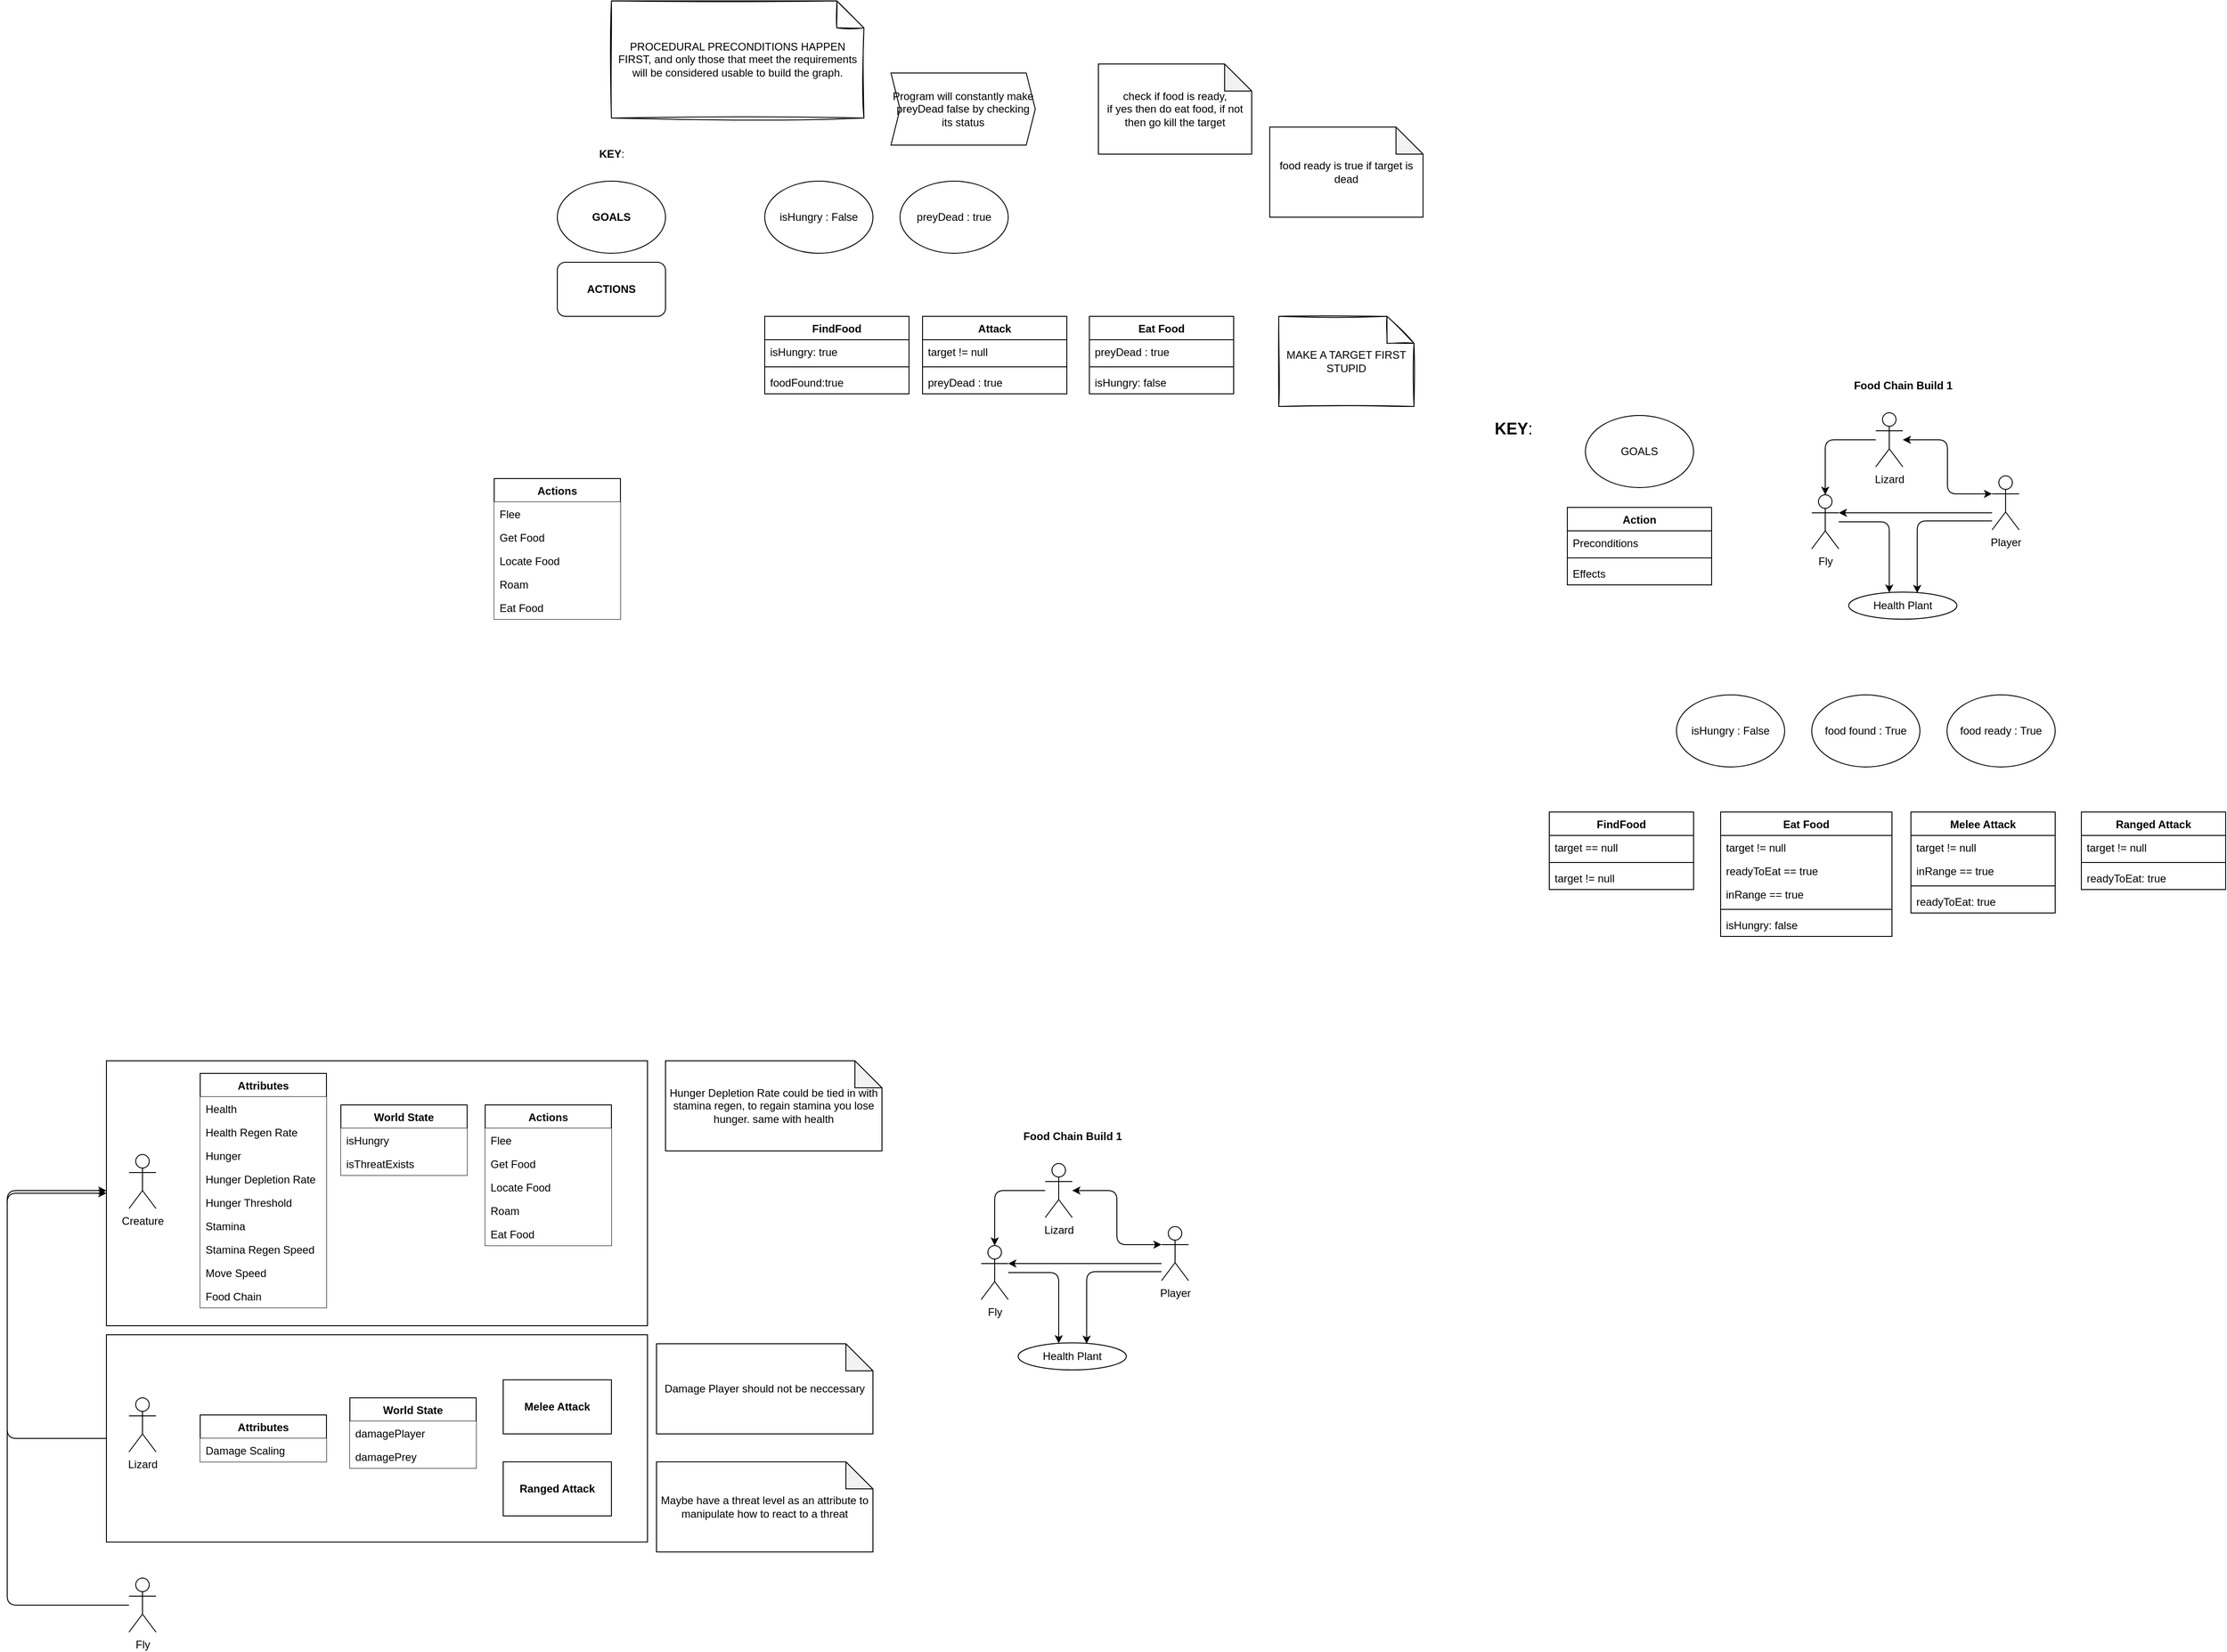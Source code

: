 <mxfile version="14.4.9" type="github">
  <diagram id="sP1BEkB5rZuLdxHkqu5_" name="Page-1">
    <mxGraphModel dx="1828" dy="3524" grid="1" gridSize="10" guides="1" tooltips="1" connect="1" arrows="1" fold="1" page="1" pageScale="1" pageWidth="827" pageHeight="1169" math="0" shadow="0">
      <root>
        <mxCell id="0" />
        <mxCell id="1" parent="0" />
        <mxCell id="eLbIoZme7NKjvp2zswM4-26" value="" style="rounded=0;whiteSpace=wrap;html=1;fillColor=#ffffff;" parent="1" vertex="1">
          <mxGeometry x="170" y="290" width="600" height="230" as="geometry" />
        </mxCell>
        <mxCell id="eLbIoZme7NKjvp2zswM4-25" value="" style="rounded=0;whiteSpace=wrap;html=1;fillColor=#ffffff;" parent="1" vertex="1">
          <mxGeometry x="170" y="-14" width="600" height="294" as="geometry" />
        </mxCell>
        <mxCell id="eLbIoZme7NKjvp2zswM4-2" value="&lt;div&gt;Creature&lt;/div&gt;" style="shape=umlActor;verticalLabelPosition=bottom;verticalAlign=top;html=1;outlineConnect=0;" parent="1" vertex="1">
          <mxGeometry x="195" y="90" width="30" height="60" as="geometry" />
        </mxCell>
        <mxCell id="eLbIoZme7NKjvp2zswM4-24" style="edgeStyle=orthogonalEdgeStyle;rounded=1;orthogonalLoop=1;jettySize=auto;html=1;exitX=0;exitY=0.5;exitDx=0;exitDy=0;" parent="1" source="eLbIoZme7NKjvp2zswM4-26" edge="1">
          <mxGeometry relative="1" as="geometry">
            <mxPoint x="170" y="130" as="targetPoint" />
            <Array as="points">
              <mxPoint x="60" y="405" />
              <mxPoint x="60" y="130" />
            </Array>
          </mxGeometry>
        </mxCell>
        <mxCell id="eLbIoZme7NKjvp2zswM4-10" value="&lt;div&gt;Lizard&lt;/div&gt;" style="shape=umlActor;verticalLabelPosition=bottom;verticalAlign=top;html=1;outlineConnect=0;" parent="1" vertex="1">
          <mxGeometry x="195" y="360" width="30" height="60" as="geometry" />
        </mxCell>
        <mxCell id="eLbIoZme7NKjvp2zswM4-11" value="&lt;b&gt;Melee Attack&lt;/b&gt;" style="whiteSpace=wrap;html=1;" parent="1" vertex="1">
          <mxGeometry x="610" y="340" width="120" height="60" as="geometry" />
        </mxCell>
        <mxCell id="eLbIoZme7NKjvp2zswM4-12" value="&lt;b&gt;Ranged Attack&lt;/b&gt;" style="whiteSpace=wrap;html=1;" parent="1" vertex="1">
          <mxGeometry x="610" y="431" width="120" height="60" as="geometry" />
        </mxCell>
        <mxCell id="eLbIoZme7NKjvp2zswM4-14" value="Attributes" style="swimlane;fontStyle=1;childLayout=stackLayout;horizontal=1;startSize=26;horizontalStack=0;resizeParent=1;resizeParentMax=0;resizeLast=0;collapsible=1;marginBottom=0;" parent="1" vertex="1">
          <mxGeometry x="274" width="140" height="260" as="geometry" />
        </mxCell>
        <mxCell id="eLbIoZme7NKjvp2zswM4-17" value="Health" style="text;strokeColor=none;align=left;verticalAlign=top;spacingLeft=4;spacingRight=4;overflow=hidden;rotatable=0;points=[[0,0.5],[1,0.5]];portConstraint=eastwest;fillColor=#ffffff;" parent="eLbIoZme7NKjvp2zswM4-14" vertex="1">
          <mxGeometry y="26" width="140" height="26" as="geometry" />
        </mxCell>
        <mxCell id="eLbIoZme7NKjvp2zswM4-18" value="Health Regen Rate" style="text;strokeColor=none;align=left;verticalAlign=top;spacingLeft=4;spacingRight=4;overflow=hidden;rotatable=0;points=[[0,0.5],[1,0.5]];portConstraint=eastwest;fillColor=#ffffff;" parent="eLbIoZme7NKjvp2zswM4-14" vertex="1">
          <mxGeometry y="52" width="140" height="26" as="geometry" />
        </mxCell>
        <mxCell id="eLbIoZme7NKjvp2zswM4-15" value="Hunger" style="text;strokeColor=none;align=left;verticalAlign=top;spacingLeft=4;spacingRight=4;overflow=hidden;rotatable=0;points=[[0,0.5],[1,0.5]];portConstraint=eastwest;fillColor=#ffffff;" parent="eLbIoZme7NKjvp2zswM4-14" vertex="1">
          <mxGeometry y="78" width="140" height="26" as="geometry" />
        </mxCell>
        <mxCell id="eLbIoZme7NKjvp2zswM4-64" value="Hunger Depletion Rate" style="text;strokeColor=none;align=left;verticalAlign=top;spacingLeft=4;spacingRight=4;overflow=hidden;rotatable=0;points=[[0,0.5],[1,0.5]];portConstraint=eastwest;fillColor=#ffffff;" parent="eLbIoZme7NKjvp2zswM4-14" vertex="1">
          <mxGeometry y="104" width="140" height="26" as="geometry" />
        </mxCell>
        <mxCell id="eLbIoZme7NKjvp2zswM4-16" value="Hunger Threshold" style="text;strokeColor=none;align=left;verticalAlign=top;spacingLeft=4;spacingRight=4;overflow=hidden;rotatable=0;points=[[0,0.5],[1,0.5]];portConstraint=eastwest;fillColor=#ffffff;" parent="eLbIoZme7NKjvp2zswM4-14" vertex="1">
          <mxGeometry y="130" width="140" height="26" as="geometry" />
        </mxCell>
        <mxCell id="eLbIoZme7NKjvp2zswM4-19" value="Stamina" style="text;strokeColor=none;align=left;verticalAlign=top;spacingLeft=4;spacingRight=4;overflow=hidden;rotatable=0;points=[[0,0.5],[1,0.5]];portConstraint=eastwest;fillColor=#ffffff;" parent="eLbIoZme7NKjvp2zswM4-14" vertex="1">
          <mxGeometry y="156" width="140" height="26" as="geometry" />
        </mxCell>
        <mxCell id="eLbIoZme7NKjvp2zswM4-60" value="Stamina Regen Speed" style="text;strokeColor=none;align=left;verticalAlign=top;spacingLeft=4;spacingRight=4;overflow=hidden;rotatable=0;points=[[0,0.5],[1,0.5]];portConstraint=eastwest;fillColor=#ffffff;" parent="eLbIoZme7NKjvp2zswM4-14" vertex="1">
          <mxGeometry y="182" width="140" height="26" as="geometry" />
        </mxCell>
        <mxCell id="eLbIoZme7NKjvp2zswM4-63" value="Move Speed" style="text;strokeColor=none;align=left;verticalAlign=top;spacingLeft=4;spacingRight=4;overflow=hidden;rotatable=0;points=[[0,0.5],[1,0.5]];portConstraint=eastwest;fillColor=#ffffff;" parent="eLbIoZme7NKjvp2zswM4-14" vertex="1">
          <mxGeometry y="208" width="140" height="26" as="geometry" />
        </mxCell>
        <mxCell id="eLbIoZme7NKjvp2zswM4-20" value="Food Chain" style="text;strokeColor=none;align=left;verticalAlign=top;spacingLeft=4;spacingRight=4;overflow=hidden;rotatable=0;points=[[0,0.5],[1,0.5]];portConstraint=eastwest;fillColor=#ffffff;" parent="eLbIoZme7NKjvp2zswM4-14" vertex="1">
          <mxGeometry y="234" width="140" height="26" as="geometry" />
        </mxCell>
        <mxCell id="eLbIoZme7NKjvp2zswM4-28" value="Attributes" style="swimlane;fontStyle=1;childLayout=stackLayout;horizontal=1;startSize=26;horizontalStack=0;resizeParent=1;resizeParentMax=0;resizeLast=0;collapsible=1;marginBottom=0;" parent="1" vertex="1">
          <mxGeometry x="274" y="379" width="140" height="52" as="geometry" />
        </mxCell>
        <mxCell id="eLbIoZme7NKjvp2zswM4-33" value="Damage Scaling" style="text;strokeColor=none;align=left;verticalAlign=top;spacingLeft=4;spacingRight=4;overflow=hidden;rotatable=0;points=[[0,0.5],[1,0.5]];portConstraint=eastwest;fillColor=#ffffff;" parent="eLbIoZme7NKjvp2zswM4-28" vertex="1">
          <mxGeometry y="26" width="140" height="26" as="geometry" />
        </mxCell>
        <mxCell id="eLbIoZme7NKjvp2zswM4-44" value="&lt;div&gt;Food Chain Build 1&lt;/div&gt;" style="text;html=1;strokeColor=none;fillColor=none;align=center;verticalAlign=middle;whiteSpace=wrap;rounded=0;fontStyle=1" parent="1" vertex="1">
          <mxGeometry x="1176.5" y="60" width="129" height="20" as="geometry" />
        </mxCell>
        <mxCell id="eLbIoZme7NKjvp2zswM4-50" style="edgeStyle=orthogonalEdgeStyle;rounded=1;orthogonalLoop=1;jettySize=auto;html=1;strokeColor=#000000;" parent="1" source="eLbIoZme7NKjvp2zswM4-45" target="eLbIoZme7NKjvp2zswM4-46" edge="1">
          <mxGeometry relative="1" as="geometry" />
        </mxCell>
        <mxCell id="eLbIoZme7NKjvp2zswM4-51" style="edgeStyle=orthogonalEdgeStyle;rounded=1;orthogonalLoop=1;jettySize=auto;html=1;entryX=0;entryY=0.333;entryDx=0;entryDy=0;entryPerimeter=0;strokeColor=#000000;startArrow=classic;startFill=1;" parent="1" source="eLbIoZme7NKjvp2zswM4-45" target="eLbIoZme7NKjvp2zswM4-49" edge="1">
          <mxGeometry relative="1" as="geometry" />
        </mxCell>
        <mxCell id="eLbIoZme7NKjvp2zswM4-45" value="&lt;div&gt;Lizard&lt;/div&gt;" style="shape=umlActor;verticalLabelPosition=bottom;verticalAlign=top;html=1;outlineConnect=0;" parent="1" vertex="1">
          <mxGeometry x="1211" y="100" width="30" height="60" as="geometry" />
        </mxCell>
        <mxCell id="eLbIoZme7NKjvp2zswM4-55" style="edgeStyle=orthogonalEdgeStyle;rounded=1;orthogonalLoop=1;jettySize=auto;html=1;startArrow=none;startFill=0;strokeColor=#000000;" parent="1" source="eLbIoZme7NKjvp2zswM4-46" target="eLbIoZme7NKjvp2zswM4-58" edge="1">
          <mxGeometry relative="1" as="geometry">
            <mxPoint x="1226" y="280" as="targetPoint" />
            <Array as="points">
              <mxPoint x="1226" y="221" />
            </Array>
          </mxGeometry>
        </mxCell>
        <mxCell id="eLbIoZme7NKjvp2zswM4-46" value="&lt;div&gt;Fly&lt;/div&gt;" style="shape=umlActor;verticalLabelPosition=bottom;verticalAlign=top;html=1;outlineConnect=0;" parent="1" vertex="1">
          <mxGeometry x="1140" y="191" width="30" height="60" as="geometry" />
        </mxCell>
        <mxCell id="eLbIoZme7NKjvp2zswM4-57" style="edgeStyle=orthogonalEdgeStyle;rounded=1;orthogonalLoop=1;jettySize=auto;html=1;entryX=0.633;entryY=0.033;entryDx=0;entryDy=0;entryPerimeter=0;startArrow=none;startFill=0;strokeColor=#000000;" parent="1" source="eLbIoZme7NKjvp2zswM4-49" target="eLbIoZme7NKjvp2zswM4-58" edge="1">
          <mxGeometry relative="1" as="geometry">
            <mxPoint x="1256" y="280" as="targetPoint" />
            <Array as="points">
              <mxPoint x="1257" y="220" />
            </Array>
          </mxGeometry>
        </mxCell>
        <mxCell id="eLbIoZme7NKjvp2zswM4-59" style="edgeStyle=orthogonalEdgeStyle;rounded=1;orthogonalLoop=1;jettySize=auto;html=1;entryX=1;entryY=0.333;entryDx=0;entryDy=0;entryPerimeter=0;startArrow=none;startFill=0;strokeColor=#000000;" parent="1" source="eLbIoZme7NKjvp2zswM4-49" target="eLbIoZme7NKjvp2zswM4-46" edge="1">
          <mxGeometry relative="1" as="geometry">
            <Array as="points">
              <mxPoint x="1290" y="211" />
              <mxPoint x="1290" y="211" />
            </Array>
          </mxGeometry>
        </mxCell>
        <mxCell id="eLbIoZme7NKjvp2zswM4-49" value="&lt;div&gt;Player&lt;/div&gt;" style="shape=umlActor;verticalLabelPosition=bottom;verticalAlign=top;html=1;outlineConnect=0;" parent="1" vertex="1">
          <mxGeometry x="1340" y="170" width="30" height="60" as="geometry" />
        </mxCell>
        <mxCell id="eLbIoZme7NKjvp2zswM4-58" value="Health Plant" style="ellipse;whiteSpace=wrap;html=1;fillColor=#ffffff;" parent="1" vertex="1">
          <mxGeometry x="1181" y="299" width="120" height="30" as="geometry" />
        </mxCell>
        <mxCell id="eLbIoZme7NKjvp2zswM4-65" value="Hunger Depletion Rate could be tied in with stamina regen, to regain stamina you lose hunger. same with health" style="shape=note;whiteSpace=wrap;html=1;backgroundOutline=1;darkOpacity=0.05;fillColor=#ffffff;" parent="1" vertex="1">
          <mxGeometry x="790" y="-14" width="240" height="100" as="geometry" />
        </mxCell>
        <mxCell id="eLbIoZme7NKjvp2zswM4-67" style="edgeStyle=orthogonalEdgeStyle;rounded=1;orthogonalLoop=1;jettySize=auto;html=1;startArrow=none;startFill=0;strokeColor=#000000;entryX=0;entryY=0.5;entryDx=0;entryDy=0;" parent="1" source="eLbIoZme7NKjvp2zswM4-66" target="eLbIoZme7NKjvp2zswM4-25" edge="1">
          <mxGeometry relative="1" as="geometry">
            <mxPoint x="120" y="40" as="targetPoint" />
            <Array as="points">
              <mxPoint x="60" y="590" />
              <mxPoint x="60" y="133" />
            </Array>
          </mxGeometry>
        </mxCell>
        <mxCell id="eLbIoZme7NKjvp2zswM4-66" value="Fly" style="shape=umlActor;verticalLabelPosition=bottom;verticalAlign=top;html=1;outlineConnect=0;" parent="1" vertex="1">
          <mxGeometry x="195" y="560" width="30" height="60" as="geometry" />
        </mxCell>
        <mxCell id="eLbIoZme7NKjvp2zswM4-69" value="Actions" style="swimlane;fontStyle=1;childLayout=stackLayout;horizontal=1;startSize=26;horizontalStack=0;resizeParent=1;resizeParentMax=0;resizeLast=0;collapsible=1;marginBottom=0;" parent="1" vertex="1">
          <mxGeometry x="590" y="35" width="140" height="156" as="geometry" />
        </mxCell>
        <mxCell id="eLbIoZme7NKjvp2zswM4-70" value="Flee" style="text;strokeColor=none;align=left;verticalAlign=top;spacingLeft=4;spacingRight=4;overflow=hidden;rotatable=0;points=[[0,0.5],[1,0.5]];portConstraint=eastwest;fillColor=#ffffff;" parent="eLbIoZme7NKjvp2zswM4-69" vertex="1">
          <mxGeometry y="26" width="140" height="26" as="geometry" />
        </mxCell>
        <mxCell id="eLbIoZme7NKjvp2zswM4-71" value="Get Food" style="text;strokeColor=none;align=left;verticalAlign=top;spacingLeft=4;spacingRight=4;overflow=hidden;rotatable=0;points=[[0,0.5],[1,0.5]];portConstraint=eastwest;fillColor=#ffffff;" parent="eLbIoZme7NKjvp2zswM4-69" vertex="1">
          <mxGeometry y="52" width="140" height="26" as="geometry" />
        </mxCell>
        <mxCell id="eLbIoZme7NKjvp2zswM4-72" value="Locate Food" style="text;strokeColor=none;align=left;verticalAlign=top;spacingLeft=4;spacingRight=4;overflow=hidden;rotatable=0;points=[[0,0.5],[1,0.5]];portConstraint=eastwest;fillColor=#ffffff;" parent="eLbIoZme7NKjvp2zswM4-69" vertex="1">
          <mxGeometry y="78" width="140" height="26" as="geometry" />
        </mxCell>
        <mxCell id="eLbIoZme7NKjvp2zswM4-73" value="Roam" style="text;strokeColor=none;align=left;verticalAlign=top;spacingLeft=4;spacingRight=4;overflow=hidden;rotatable=0;points=[[0,0.5],[1,0.5]];portConstraint=eastwest;fillColor=#ffffff;" parent="eLbIoZme7NKjvp2zswM4-69" vertex="1">
          <mxGeometry y="104" width="140" height="26" as="geometry" />
        </mxCell>
        <mxCell id="eLbIoZme7NKjvp2zswM4-74" value="Eat Food" style="text;strokeColor=none;align=left;verticalAlign=top;spacingLeft=4;spacingRight=4;overflow=hidden;rotatable=0;points=[[0,0.5],[1,0.5]];portConstraint=eastwest;fillColor=#ffffff;" parent="eLbIoZme7NKjvp2zswM4-69" vertex="1">
          <mxGeometry y="130" width="140" height="26" as="geometry" />
        </mxCell>
        <mxCell id="eLbIoZme7NKjvp2zswM4-79" value="World State" style="swimlane;fontStyle=1;childLayout=stackLayout;horizontal=1;startSize=26;horizontalStack=0;resizeParent=1;resizeParentMax=0;resizeLast=0;collapsible=1;marginBottom=0;" parent="1" vertex="1">
          <mxGeometry x="430" y="35" width="140" height="78" as="geometry" />
        </mxCell>
        <mxCell id="eLbIoZme7NKjvp2zswM4-80" value="isHungry" style="text;strokeColor=none;align=left;verticalAlign=top;spacingLeft=4;spacingRight=4;overflow=hidden;rotatable=0;points=[[0,0.5],[1,0.5]];portConstraint=eastwest;fillColor=#ffffff;" parent="eLbIoZme7NKjvp2zswM4-79" vertex="1">
          <mxGeometry y="26" width="140" height="26" as="geometry" />
        </mxCell>
        <mxCell id="eLbIoZme7NKjvp2zswM4-88" value="isThreatExists" style="text;strokeColor=none;align=left;verticalAlign=top;spacingLeft=4;spacingRight=4;overflow=hidden;rotatable=0;points=[[0,0.5],[1,0.5]];portConstraint=eastwest;fillColor=#ffffff;" parent="eLbIoZme7NKjvp2zswM4-79" vertex="1">
          <mxGeometry y="52" width="140" height="26" as="geometry" />
        </mxCell>
        <mxCell id="eLbIoZme7NKjvp2zswM4-85" value="World State" style="swimlane;fontStyle=1;childLayout=stackLayout;horizontal=1;startSize=26;horizontalStack=0;resizeParent=1;resizeParentMax=0;resizeLast=0;collapsible=1;marginBottom=0;" parent="1" vertex="1">
          <mxGeometry x="440" y="360" width="140" height="78" as="geometry" />
        </mxCell>
        <mxCell id="eLbIoZme7NKjvp2zswM4-86" value="damagePlayer" style="text;strokeColor=none;align=left;verticalAlign=top;spacingLeft=4;spacingRight=4;overflow=hidden;rotatable=0;points=[[0,0.5],[1,0.5]];portConstraint=eastwest;fillColor=#ffffff;" parent="eLbIoZme7NKjvp2zswM4-85" vertex="1">
          <mxGeometry y="26" width="140" height="26" as="geometry" />
        </mxCell>
        <mxCell id="eLbIoZme7NKjvp2zswM4-90" value="damagePrey" style="text;strokeColor=none;align=left;verticalAlign=top;spacingLeft=4;spacingRight=4;overflow=hidden;rotatable=0;points=[[0,0.5],[1,0.5]];portConstraint=eastwest;fillColor=#ffffff;" parent="eLbIoZme7NKjvp2zswM4-85" vertex="1">
          <mxGeometry y="52" width="140" height="26" as="geometry" />
        </mxCell>
        <mxCell id="eLbIoZme7NKjvp2zswM4-91" value="Damage Player should not be neccessary" style="shape=note;whiteSpace=wrap;html=1;backgroundOutline=1;darkOpacity=0.05;fillColor=#ffffff;" parent="1" vertex="1">
          <mxGeometry x="780" y="300" width="240" height="100" as="geometry" />
        </mxCell>
        <mxCell id="eLbIoZme7NKjvp2zswM4-92" value="Maybe have a threat level as an attribute to manipulate how to react to a threat" style="shape=note;whiteSpace=wrap;html=1;backgroundOutline=1;darkOpacity=0.05;fillColor=#ffffff;" parent="1" vertex="1">
          <mxGeometry x="780" y="431" width="240" height="100" as="geometry" />
        </mxCell>
        <mxCell id="GrFTg4ESrFVmJhSyd5H9-1" value="Actions" style="swimlane;fontStyle=1;childLayout=stackLayout;horizontal=1;startSize=26;horizontalStack=0;resizeParent=1;resizeParentMax=0;resizeLast=0;collapsible=1;marginBottom=0;" parent="1" vertex="1">
          <mxGeometry x="600" y="-660" width="140" height="156" as="geometry" />
        </mxCell>
        <mxCell id="GrFTg4ESrFVmJhSyd5H9-2" value="Flee" style="text;strokeColor=none;align=left;verticalAlign=top;spacingLeft=4;spacingRight=4;overflow=hidden;rotatable=0;points=[[0,0.5],[1,0.5]];portConstraint=eastwest;fillColor=#ffffff;" parent="GrFTg4ESrFVmJhSyd5H9-1" vertex="1">
          <mxGeometry y="26" width="140" height="26" as="geometry" />
        </mxCell>
        <mxCell id="GrFTg4ESrFVmJhSyd5H9-3" value="Get Food" style="text;strokeColor=none;align=left;verticalAlign=top;spacingLeft=4;spacingRight=4;overflow=hidden;rotatable=0;points=[[0,0.5],[1,0.5]];portConstraint=eastwest;fillColor=#ffffff;" parent="GrFTg4ESrFVmJhSyd5H9-1" vertex="1">
          <mxGeometry y="52" width="140" height="26" as="geometry" />
        </mxCell>
        <mxCell id="GrFTg4ESrFVmJhSyd5H9-4" value="Locate Food" style="text;strokeColor=none;align=left;verticalAlign=top;spacingLeft=4;spacingRight=4;overflow=hidden;rotatable=0;points=[[0,0.5],[1,0.5]];portConstraint=eastwest;fillColor=#ffffff;" parent="GrFTg4ESrFVmJhSyd5H9-1" vertex="1">
          <mxGeometry y="78" width="140" height="26" as="geometry" />
        </mxCell>
        <mxCell id="GrFTg4ESrFVmJhSyd5H9-5" value="Roam" style="text;strokeColor=none;align=left;verticalAlign=top;spacingLeft=4;spacingRight=4;overflow=hidden;rotatable=0;points=[[0,0.5],[1,0.5]];portConstraint=eastwest;fillColor=#ffffff;" parent="GrFTg4ESrFVmJhSyd5H9-1" vertex="1">
          <mxGeometry y="104" width="140" height="26" as="geometry" />
        </mxCell>
        <mxCell id="GrFTg4ESrFVmJhSyd5H9-6" value="Eat Food" style="text;strokeColor=none;align=left;verticalAlign=top;spacingLeft=4;spacingRight=4;overflow=hidden;rotatable=0;points=[[0,0.5],[1,0.5]];portConstraint=eastwest;fillColor=#ffffff;" parent="GrFTg4ESrFVmJhSyd5H9-1" vertex="1">
          <mxGeometry y="130" width="140" height="26" as="geometry" />
        </mxCell>
        <mxCell id="GrFTg4ESrFVmJhSyd5H9-21" value="isHungry : False" style="ellipse;whiteSpace=wrap;html=1;strokeColor=#000000;" parent="1" vertex="1">
          <mxGeometry x="900" y="-990" width="120" height="80" as="geometry" />
        </mxCell>
        <mxCell id="GrFTg4ESrFVmJhSyd5H9-22" value="preyDead : true" style="ellipse;whiteSpace=wrap;html=1;strokeColor=#000000;" parent="1" vertex="1">
          <mxGeometry x="1050" y="-990" width="120" height="80" as="geometry" />
        </mxCell>
        <mxCell id="GrFTg4ESrFVmJhSyd5H9-25" value="GOALS" style="ellipse;whiteSpace=wrap;html=1;strokeColor=#000000;fontStyle=1" parent="1" vertex="1">
          <mxGeometry x="670" y="-990" width="120" height="80" as="geometry" />
        </mxCell>
        <mxCell id="GrFTg4ESrFVmJhSyd5H9-26" value="ACTIONS" style="rounded=1;whiteSpace=wrap;html=1;strokeColor=#000000;fontStyle=1" parent="1" vertex="1">
          <mxGeometry x="670" y="-900" width="120" height="60" as="geometry" />
        </mxCell>
        <mxCell id="GrFTg4ESrFVmJhSyd5H9-27" value="&lt;b&gt;KEY&lt;/b&gt;:" style="text;html=1;align=center;verticalAlign=middle;resizable=0;points=[];autosize=1;" parent="1" vertex="1">
          <mxGeometry x="710" y="-1030" width="40" height="20" as="geometry" />
        </mxCell>
        <mxCell id="GrFTg4ESrFVmJhSyd5H9-34" value="Eat Food" style="swimlane;fontStyle=1;align=center;verticalAlign=top;childLayout=stackLayout;horizontal=1;startSize=26;horizontalStack=0;resizeParent=1;resizeParentMax=0;resizeLast=0;collapsible=1;marginBottom=0;strokeColor=#000000;swimlaneFillColor=#ffffff;" parent="1" vertex="1">
          <mxGeometry x="1260" y="-840" width="160" height="86" as="geometry" />
        </mxCell>
        <mxCell id="GrFTg4ESrFVmJhSyd5H9-38" value="preyDead : true" style="text;strokeColor=none;align=left;verticalAlign=top;spacingLeft=4;spacingRight=4;overflow=hidden;rotatable=0;points=[[0,0.5],[1,0.5]];portConstraint=eastwest;" parent="GrFTg4ESrFVmJhSyd5H9-34" vertex="1">
          <mxGeometry y="26" width="160" height="26" as="geometry" />
        </mxCell>
        <mxCell id="GrFTg4ESrFVmJhSyd5H9-36" value="" style="line;strokeWidth=1;align=left;verticalAlign=middle;spacingTop=-1;spacingLeft=3;spacingRight=3;rotatable=0;labelPosition=right;points=[];portConstraint=eastwest;fillColor=none;" parent="GrFTg4ESrFVmJhSyd5H9-34" vertex="1">
          <mxGeometry y="52" width="160" height="8" as="geometry" />
        </mxCell>
        <mxCell id="GrFTg4ESrFVmJhSyd5H9-37" value="isHungry: false" style="text;strokeColor=none;align=left;verticalAlign=top;spacingLeft=4;spacingRight=4;overflow=hidden;rotatable=0;points=[[0,0.5],[1,0.5]];portConstraint=eastwest;" parent="GrFTg4ESrFVmJhSyd5H9-34" vertex="1">
          <mxGeometry y="60" width="160" height="26" as="geometry" />
        </mxCell>
        <mxCell id="GrFTg4ESrFVmJhSyd5H9-39" value="Attack" style="swimlane;fontStyle=1;align=center;verticalAlign=top;childLayout=stackLayout;horizontal=1;startSize=26;horizontalStack=0;resizeParent=1;resizeParentMax=0;resizeLast=0;collapsible=1;marginBottom=0;strokeColor=#000000;swimlaneFillColor=#ffffff;" parent="1" vertex="1">
          <mxGeometry x="1075" y="-840" width="160" height="86" as="geometry" />
        </mxCell>
        <mxCell id="GrFTg4ESrFVmJhSyd5H9-40" value="target != null" style="text;strokeColor=none;align=left;verticalAlign=top;spacingLeft=4;spacingRight=4;overflow=hidden;rotatable=0;points=[[0,0.5],[1,0.5]];portConstraint=eastwest;" parent="GrFTg4ESrFVmJhSyd5H9-39" vertex="1">
          <mxGeometry y="26" width="160" height="26" as="geometry" />
        </mxCell>
        <mxCell id="GrFTg4ESrFVmJhSyd5H9-42" value="" style="line;strokeWidth=1;align=left;verticalAlign=middle;spacingTop=-1;spacingLeft=3;spacingRight=3;rotatable=0;labelPosition=right;points=[];portConstraint=eastwest;fillColor=none;" parent="GrFTg4ESrFVmJhSyd5H9-39" vertex="1">
          <mxGeometry y="52" width="160" height="8" as="geometry" />
        </mxCell>
        <mxCell id="GrFTg4ESrFVmJhSyd5H9-43" value="preyDead : true" style="text;strokeColor=none;align=left;verticalAlign=top;spacingLeft=4;spacingRight=4;overflow=hidden;rotatable=0;points=[[0,0.5],[1,0.5]];portConstraint=eastwest;" parent="GrFTg4ESrFVmJhSyd5H9-39" vertex="1">
          <mxGeometry y="60" width="160" height="26" as="geometry" />
        </mxCell>
        <mxCell id="GrFTg4ESrFVmJhSyd5H9-45" value="FindFood" style="swimlane;fontStyle=1;align=center;verticalAlign=top;childLayout=stackLayout;horizontal=1;startSize=26;horizontalStack=0;resizeParent=1;resizeParentMax=0;resizeLast=0;collapsible=1;marginBottom=0;strokeColor=#000000;swimlaneFillColor=#ffffff;" parent="1" vertex="1">
          <mxGeometry x="900" y="-840" width="160" height="86" as="geometry" />
        </mxCell>
        <mxCell id="GrFTg4ESrFVmJhSyd5H9-46" value="isHungry: true" style="text;strokeColor=none;align=left;verticalAlign=top;spacingLeft=4;spacingRight=4;overflow=hidden;rotatable=0;points=[[0,0.5],[1,0.5]];portConstraint=eastwest;" parent="GrFTg4ESrFVmJhSyd5H9-45" vertex="1">
          <mxGeometry y="26" width="160" height="26" as="geometry" />
        </mxCell>
        <mxCell id="GrFTg4ESrFVmJhSyd5H9-48" value="" style="line;strokeWidth=1;align=left;verticalAlign=middle;spacingTop=-1;spacingLeft=3;spacingRight=3;rotatable=0;labelPosition=right;points=[];portConstraint=eastwest;fillColor=none;" parent="GrFTg4ESrFVmJhSyd5H9-45" vertex="1">
          <mxGeometry y="52" width="160" height="8" as="geometry" />
        </mxCell>
        <mxCell id="GrFTg4ESrFVmJhSyd5H9-49" value="foodFound:true" style="text;strokeColor=none;align=left;verticalAlign=top;spacingLeft=4;spacingRight=4;overflow=hidden;rotatable=0;points=[[0,0.5],[1,0.5]];portConstraint=eastwest;" parent="GrFTg4ESrFVmJhSyd5H9-45" vertex="1">
          <mxGeometry y="60" width="160" height="26" as="geometry" />
        </mxCell>
        <mxCell id="GrFTg4ESrFVmJhSyd5H9-57" value="&lt;div&gt;check if food is ready,&lt;/div&gt;&lt;div&gt;if yes then do eat food, if not then go kill the target&lt;br&gt;&lt;/div&gt;" style="shape=note;whiteSpace=wrap;html=1;backgroundOutline=1;darkOpacity=0.05;strokeColor=#000000;fillColor=#ffffff;" parent="1" vertex="1">
          <mxGeometry x="1270" y="-1120" width="170" height="100" as="geometry" />
        </mxCell>
        <mxCell id="GrFTg4ESrFVmJhSyd5H9-59" value="food ready is true if target is dead" style="shape=note;whiteSpace=wrap;html=1;backgroundOutline=1;darkOpacity=0.05;strokeColor=#000000;fillColor=#ffffff;" parent="1" vertex="1">
          <mxGeometry x="1460" y="-1050" width="170" height="100" as="geometry" />
        </mxCell>
        <mxCell id="GrFTg4ESrFVmJhSyd5H9-61" value="Program will constantly make preyDead false by checking its status " style="shape=step;perimeter=stepPerimeter;whiteSpace=wrap;html=1;fixedSize=1;strokeColor=#000000;fillColor=#ffffff;size=10;rounded=0;shadow=0;sketch=0;" parent="1" vertex="1">
          <mxGeometry x="1040" y="-1110" width="160" height="80" as="geometry" />
        </mxCell>
        <mxCell id="GrFTg4ESrFVmJhSyd5H9-62" value="PROCEDURAL PRECONDITIONS HAPPEN FIRST, and only those that meet the requirements will be considered usable to build the graph." style="shape=note;whiteSpace=wrap;html=1;backgroundOutline=1;darkOpacity=0.05;rounded=0;shadow=0;sketch=1;strokeColor=#000000;fillColor=#ffffff;gradientColor=none;" parent="1" vertex="1">
          <mxGeometry x="730" y="-1190" width="280" height="130" as="geometry" />
        </mxCell>
        <mxCell id="GrFTg4ESrFVmJhSyd5H9-63" value="MAKE A TARGET FIRST STUPID " style="shape=note;whiteSpace=wrap;html=1;backgroundOutline=1;darkOpacity=0.05;rounded=0;shadow=0;sketch=1;strokeColor=#000000;fillColor=#ffffff;gradientColor=none;" parent="1" vertex="1">
          <mxGeometry x="1470" y="-840" width="150" height="100" as="geometry" />
        </mxCell>
        <mxCell id="XsYsIUTOoQjHAGu8UR1H-1" value="Melee Attack" style="swimlane;fontStyle=1;align=center;verticalAlign=top;childLayout=stackLayout;horizontal=1;startSize=26;horizontalStack=0;resizeParent=1;resizeParentMax=0;resizeLast=0;collapsible=1;marginBottom=0;strokeColor=#000000;swimlaneFillColor=#ffffff;" parent="1" vertex="1">
          <mxGeometry x="2171" y="-290" width="160" height="112" as="geometry" />
        </mxCell>
        <mxCell id="XsYsIUTOoQjHAGu8UR1H-2" value="target != null" style="text;strokeColor=none;align=left;verticalAlign=top;spacingLeft=4;spacingRight=4;overflow=hidden;rotatable=0;points=[[0,0.5],[1,0.5]];portConstraint=eastwest;" parent="XsYsIUTOoQjHAGu8UR1H-1" vertex="1">
          <mxGeometry y="26" width="160" height="26" as="geometry" />
        </mxCell>
        <mxCell id="9X4fhdOxy9Qg9J9Fh0U6-26" value="inRange == true" style="text;strokeColor=none;align=left;verticalAlign=top;spacingLeft=4;spacingRight=4;overflow=hidden;rotatable=0;points=[[0,0.5],[1,0.5]];portConstraint=eastwest;" vertex="1" parent="XsYsIUTOoQjHAGu8UR1H-1">
          <mxGeometry y="52" width="160" height="26" as="geometry" />
        </mxCell>
        <mxCell id="XsYsIUTOoQjHAGu8UR1H-3" value="" style="line;strokeWidth=1;align=left;verticalAlign=middle;spacingTop=-1;spacingLeft=3;spacingRight=3;rotatable=0;labelPosition=right;points=[];portConstraint=eastwest;fillColor=none;" parent="XsYsIUTOoQjHAGu8UR1H-1" vertex="1">
          <mxGeometry y="78" width="160" height="8" as="geometry" />
        </mxCell>
        <mxCell id="XsYsIUTOoQjHAGu8UR1H-4" value="readyToEat: true" style="text;strokeColor=none;align=left;verticalAlign=top;spacingLeft=4;spacingRight=4;overflow=hidden;rotatable=0;points=[[0,0.5],[1,0.5]];portConstraint=eastwest;" parent="XsYsIUTOoQjHAGu8UR1H-1" vertex="1">
          <mxGeometry y="86" width="160" height="26" as="geometry" />
        </mxCell>
        <mxCell id="XsYsIUTOoQjHAGu8UR1H-5" value="FindFood" style="swimlane;fontStyle=1;align=center;verticalAlign=top;childLayout=stackLayout;horizontal=1;startSize=26;horizontalStack=0;resizeParent=1;resizeParentMax=0;resizeLast=0;collapsible=1;marginBottom=0;strokeColor=#000000;swimlaneFillColor=#ffffff;" parent="1" vertex="1">
          <mxGeometry x="1770" y="-290" width="160" height="86" as="geometry" />
        </mxCell>
        <mxCell id="XsYsIUTOoQjHAGu8UR1H-9" value="target == null" style="text;strokeColor=none;align=left;verticalAlign=top;spacingLeft=4;spacingRight=4;overflow=hidden;rotatable=0;points=[[0,0.5],[1,0.5]];portConstraint=eastwest;" parent="XsYsIUTOoQjHAGu8UR1H-5" vertex="1">
          <mxGeometry y="26" width="160" height="26" as="geometry" />
        </mxCell>
        <mxCell id="XsYsIUTOoQjHAGu8UR1H-7" value="" style="line;strokeWidth=1;align=left;verticalAlign=middle;spacingTop=-1;spacingLeft=3;spacingRight=3;rotatable=0;labelPosition=right;points=[];portConstraint=eastwest;fillColor=none;" parent="XsYsIUTOoQjHAGu8UR1H-5" vertex="1">
          <mxGeometry y="52" width="160" height="8" as="geometry" />
        </mxCell>
        <mxCell id="XsYsIUTOoQjHAGu8UR1H-8" value="target != null" style="text;strokeColor=none;align=left;verticalAlign=top;spacingLeft=4;spacingRight=4;overflow=hidden;rotatable=0;points=[[0,0.5],[1,0.5]];portConstraint=eastwest;" parent="XsYsIUTOoQjHAGu8UR1H-5" vertex="1">
          <mxGeometry y="60" width="160" height="26" as="geometry" />
        </mxCell>
        <mxCell id="XsYsIUTOoQjHAGu8UR1H-14" value="Eat Food" style="swimlane;fontStyle=1;align=center;verticalAlign=top;childLayout=stackLayout;horizontal=1;startSize=26;horizontalStack=0;resizeParent=1;resizeParentMax=0;resizeLast=0;collapsible=1;marginBottom=0;strokeColor=#000000;swimlaneFillColor=#ffffff;" parent="1" vertex="1">
          <mxGeometry x="1960" y="-290" width="190" height="138" as="geometry" />
        </mxCell>
        <mxCell id="XsYsIUTOoQjHAGu8UR1H-15" value="target != null" style="text;strokeColor=none;align=left;verticalAlign=top;spacingLeft=4;spacingRight=4;overflow=hidden;rotatable=0;points=[[0,0.5],[1,0.5]];portConstraint=eastwest;" parent="XsYsIUTOoQjHAGu8UR1H-14" vertex="1">
          <mxGeometry y="26" width="190" height="26" as="geometry" />
        </mxCell>
        <mxCell id="XsYsIUTOoQjHAGu8UR1H-20" value="readyToEat == true" style="text;strokeColor=none;align=left;verticalAlign=top;spacingLeft=4;spacingRight=4;overflow=hidden;rotatable=0;points=[[0,0.5],[1,0.5]];portConstraint=eastwest;" parent="XsYsIUTOoQjHAGu8UR1H-14" vertex="1">
          <mxGeometry y="52" width="190" height="26" as="geometry" />
        </mxCell>
        <mxCell id="9X4fhdOxy9Qg9J9Fh0U6-19" value="inRange == true" style="text;strokeColor=none;align=left;verticalAlign=top;spacingLeft=4;spacingRight=4;overflow=hidden;rotatable=0;points=[[0,0.5],[1,0.5]];portConstraint=eastwest;" vertex="1" parent="XsYsIUTOoQjHAGu8UR1H-14">
          <mxGeometry y="78" width="190" height="26" as="geometry" />
        </mxCell>
        <mxCell id="XsYsIUTOoQjHAGu8UR1H-16" value="" style="line;strokeWidth=1;align=left;verticalAlign=middle;spacingTop=-1;spacingLeft=3;spacingRight=3;rotatable=0;labelPosition=right;points=[];portConstraint=eastwest;fillColor=none;" parent="XsYsIUTOoQjHAGu8UR1H-14" vertex="1">
          <mxGeometry y="104" width="190" height="8" as="geometry" />
        </mxCell>
        <mxCell id="XsYsIUTOoQjHAGu8UR1H-17" value="isHungry: false" style="text;strokeColor=none;align=left;verticalAlign=top;spacingLeft=4;spacingRight=4;overflow=hidden;rotatable=0;points=[[0,0.5],[1,0.5]];portConstraint=eastwest;" parent="XsYsIUTOoQjHAGu8UR1H-14" vertex="1">
          <mxGeometry y="112" width="190" height="26" as="geometry" />
        </mxCell>
        <mxCell id="9X4fhdOxy9Qg9J9Fh0U6-3" value="Action" style="swimlane;fontStyle=1;align=center;verticalAlign=top;childLayout=stackLayout;horizontal=1;startSize=26;horizontalStack=0;resizeParent=1;resizeParentMax=0;resizeLast=0;collapsible=1;marginBottom=0;strokeColor=#000000;swimlaneFillColor=#ffffff;" vertex="1" parent="1">
          <mxGeometry x="1790" y="-628" width="160" height="86" as="geometry" />
        </mxCell>
        <mxCell id="9X4fhdOxy9Qg9J9Fh0U6-4" value="Preconditions" style="text;strokeColor=none;align=left;verticalAlign=top;spacingLeft=4;spacingRight=4;overflow=hidden;rotatable=0;points=[[0,0.5],[1,0.5]];portConstraint=eastwest;" vertex="1" parent="9X4fhdOxy9Qg9J9Fh0U6-3">
          <mxGeometry y="26" width="160" height="26" as="geometry" />
        </mxCell>
        <mxCell id="9X4fhdOxy9Qg9J9Fh0U6-5" value="" style="line;strokeWidth=1;align=left;verticalAlign=middle;spacingTop=-1;spacingLeft=3;spacingRight=3;rotatable=0;labelPosition=right;points=[];portConstraint=eastwest;fillColor=none;" vertex="1" parent="9X4fhdOxy9Qg9J9Fh0U6-3">
          <mxGeometry y="52" width="160" height="8" as="geometry" />
        </mxCell>
        <mxCell id="9X4fhdOxy9Qg9J9Fh0U6-6" value="Effects" style="text;strokeColor=none;align=left;verticalAlign=top;spacingLeft=4;spacingRight=4;overflow=hidden;rotatable=0;points=[[0,0.5],[1,0.5]];portConstraint=eastwest;" vertex="1" parent="9X4fhdOxy9Qg9J9Fh0U6-3">
          <mxGeometry y="60" width="160" height="26" as="geometry" />
        </mxCell>
        <mxCell id="9X4fhdOxy9Qg9J9Fh0U6-8" value="&lt;b style=&quot;font-size: 18px;&quot;&gt;KEY&lt;/b&gt;:" style="text;html=1;align=center;verticalAlign=middle;resizable=0;points=[];autosize=1;fontSize=18;" vertex="1" parent="1">
          <mxGeometry x="1700" y="-730" width="60" height="30" as="geometry" />
        </mxCell>
        <mxCell id="9X4fhdOxy9Qg9J9Fh0U6-9" value="&lt;div&gt;Food Chain Build 1&lt;/div&gt;" style="text;html=1;strokeColor=none;fillColor=none;align=center;verticalAlign=middle;whiteSpace=wrap;rounded=0;fontStyle=1" vertex="1" parent="1">
          <mxGeometry x="2097.5" y="-773" width="129" height="20" as="geometry" />
        </mxCell>
        <mxCell id="9X4fhdOxy9Qg9J9Fh0U6-10" style="edgeStyle=orthogonalEdgeStyle;rounded=1;orthogonalLoop=1;jettySize=auto;html=1;strokeColor=#000000;" edge="1" source="9X4fhdOxy9Qg9J9Fh0U6-12" target="9X4fhdOxy9Qg9J9Fh0U6-14" parent="1">
          <mxGeometry relative="1" as="geometry" />
        </mxCell>
        <mxCell id="9X4fhdOxy9Qg9J9Fh0U6-11" style="edgeStyle=orthogonalEdgeStyle;rounded=1;orthogonalLoop=1;jettySize=auto;html=1;entryX=0;entryY=0.333;entryDx=0;entryDy=0;entryPerimeter=0;strokeColor=#000000;startArrow=classic;startFill=1;" edge="1" source="9X4fhdOxy9Qg9J9Fh0U6-12" target="9X4fhdOxy9Qg9J9Fh0U6-17" parent="1">
          <mxGeometry relative="1" as="geometry" />
        </mxCell>
        <mxCell id="9X4fhdOxy9Qg9J9Fh0U6-12" value="&lt;div&gt;Lizard&lt;/div&gt;" style="shape=umlActor;verticalLabelPosition=bottom;verticalAlign=top;html=1;outlineConnect=0;" vertex="1" parent="1">
          <mxGeometry x="2132" y="-733" width="30" height="60" as="geometry" />
        </mxCell>
        <mxCell id="9X4fhdOxy9Qg9J9Fh0U6-13" style="edgeStyle=orthogonalEdgeStyle;rounded=1;orthogonalLoop=1;jettySize=auto;html=1;startArrow=none;startFill=0;strokeColor=#000000;" edge="1" source="9X4fhdOxy9Qg9J9Fh0U6-14" target="9X4fhdOxy9Qg9J9Fh0U6-18" parent="1">
          <mxGeometry relative="1" as="geometry">
            <mxPoint x="2147" y="-553" as="targetPoint" />
            <Array as="points">
              <mxPoint x="2147" y="-612" />
            </Array>
          </mxGeometry>
        </mxCell>
        <mxCell id="9X4fhdOxy9Qg9J9Fh0U6-14" value="&lt;div&gt;Fly&lt;/div&gt;" style="shape=umlActor;verticalLabelPosition=bottom;verticalAlign=top;html=1;outlineConnect=0;" vertex="1" parent="1">
          <mxGeometry x="2061" y="-642" width="30" height="60" as="geometry" />
        </mxCell>
        <mxCell id="9X4fhdOxy9Qg9J9Fh0U6-15" style="edgeStyle=orthogonalEdgeStyle;rounded=1;orthogonalLoop=1;jettySize=auto;html=1;entryX=0.633;entryY=0.033;entryDx=0;entryDy=0;entryPerimeter=0;startArrow=none;startFill=0;strokeColor=#000000;" edge="1" source="9X4fhdOxy9Qg9J9Fh0U6-17" target="9X4fhdOxy9Qg9J9Fh0U6-18" parent="1">
          <mxGeometry relative="1" as="geometry">
            <mxPoint x="2177" y="-553" as="targetPoint" />
            <Array as="points">
              <mxPoint x="2178" y="-613" />
            </Array>
          </mxGeometry>
        </mxCell>
        <mxCell id="9X4fhdOxy9Qg9J9Fh0U6-16" style="edgeStyle=orthogonalEdgeStyle;rounded=1;orthogonalLoop=1;jettySize=auto;html=1;entryX=1;entryY=0.333;entryDx=0;entryDy=0;entryPerimeter=0;startArrow=none;startFill=0;strokeColor=#000000;" edge="1" source="9X4fhdOxy9Qg9J9Fh0U6-17" target="9X4fhdOxy9Qg9J9Fh0U6-14" parent="1">
          <mxGeometry relative="1" as="geometry">
            <Array as="points">
              <mxPoint x="2211" y="-622" />
              <mxPoint x="2211" y="-622" />
            </Array>
          </mxGeometry>
        </mxCell>
        <mxCell id="9X4fhdOxy9Qg9J9Fh0U6-17" value="&lt;div&gt;Player&lt;/div&gt;" style="shape=umlActor;verticalLabelPosition=bottom;verticalAlign=top;html=1;outlineConnect=0;" vertex="1" parent="1">
          <mxGeometry x="2261" y="-663" width="30" height="60" as="geometry" />
        </mxCell>
        <mxCell id="9X4fhdOxy9Qg9J9Fh0U6-18" value="Health Plant" style="ellipse;whiteSpace=wrap;html=1;fillColor=#ffffff;" vertex="1" parent="1">
          <mxGeometry x="2102" y="-534" width="120" height="30" as="geometry" />
        </mxCell>
        <mxCell id="9X4fhdOxy9Qg9J9Fh0U6-27" value="Ranged Attack" style="swimlane;fontStyle=1;align=center;verticalAlign=top;childLayout=stackLayout;horizontal=1;startSize=26;horizontalStack=0;resizeParent=1;resizeParentMax=0;resizeLast=0;collapsible=1;marginBottom=0;strokeColor=#000000;swimlaneFillColor=#ffffff;" vertex="1" parent="1">
          <mxGeometry x="2360" y="-290" width="160" height="86" as="geometry" />
        </mxCell>
        <mxCell id="9X4fhdOxy9Qg9J9Fh0U6-28" value="target != null" style="text;strokeColor=none;align=left;verticalAlign=top;spacingLeft=4;spacingRight=4;overflow=hidden;rotatable=0;points=[[0,0.5],[1,0.5]];portConstraint=eastwest;" vertex="1" parent="9X4fhdOxy9Qg9J9Fh0U6-27">
          <mxGeometry y="26" width="160" height="26" as="geometry" />
        </mxCell>
        <mxCell id="9X4fhdOxy9Qg9J9Fh0U6-30" value="" style="line;strokeWidth=1;align=left;verticalAlign=middle;spacingTop=-1;spacingLeft=3;spacingRight=3;rotatable=0;labelPosition=right;points=[];portConstraint=eastwest;fillColor=none;" vertex="1" parent="9X4fhdOxy9Qg9J9Fh0U6-27">
          <mxGeometry y="52" width="160" height="8" as="geometry" />
        </mxCell>
        <mxCell id="9X4fhdOxy9Qg9J9Fh0U6-31" value="readyToEat: true" style="text;strokeColor=none;align=left;verticalAlign=top;spacingLeft=4;spacingRight=4;overflow=hidden;rotatable=0;points=[[0,0.5],[1,0.5]];portConstraint=eastwest;" vertex="1" parent="9X4fhdOxy9Qg9J9Fh0U6-27">
          <mxGeometry y="60" width="160" height="26" as="geometry" />
        </mxCell>
        <mxCell id="9X4fhdOxy9Qg9J9Fh0U6-36" value="isHungry : False" style="ellipse;whiteSpace=wrap;html=1;strokeColor=#000000;" vertex="1" parent="1">
          <mxGeometry x="1911" y="-420" width="120" height="80" as="geometry" />
        </mxCell>
        <mxCell id="9X4fhdOxy9Qg9J9Fh0U6-37" value="food found : True" style="ellipse;whiteSpace=wrap;html=1;strokeColor=#000000;" vertex="1" parent="1">
          <mxGeometry x="2061" y="-420" width="120" height="80" as="geometry" />
        </mxCell>
        <mxCell id="9X4fhdOxy9Qg9J9Fh0U6-38" value="food ready : True" style="ellipse;whiteSpace=wrap;html=1;strokeColor=#000000;" vertex="1" parent="1">
          <mxGeometry x="2211" y="-420" width="120" height="80" as="geometry" />
        </mxCell>
        <mxCell id="9X4fhdOxy9Qg9J9Fh0U6-39" value="GOALS" style="ellipse;whiteSpace=wrap;html=1;strokeColor=#000000;" vertex="1" parent="1">
          <mxGeometry x="1810" y="-730" width="120" height="80" as="geometry" />
        </mxCell>
      </root>
    </mxGraphModel>
  </diagram>
</mxfile>
